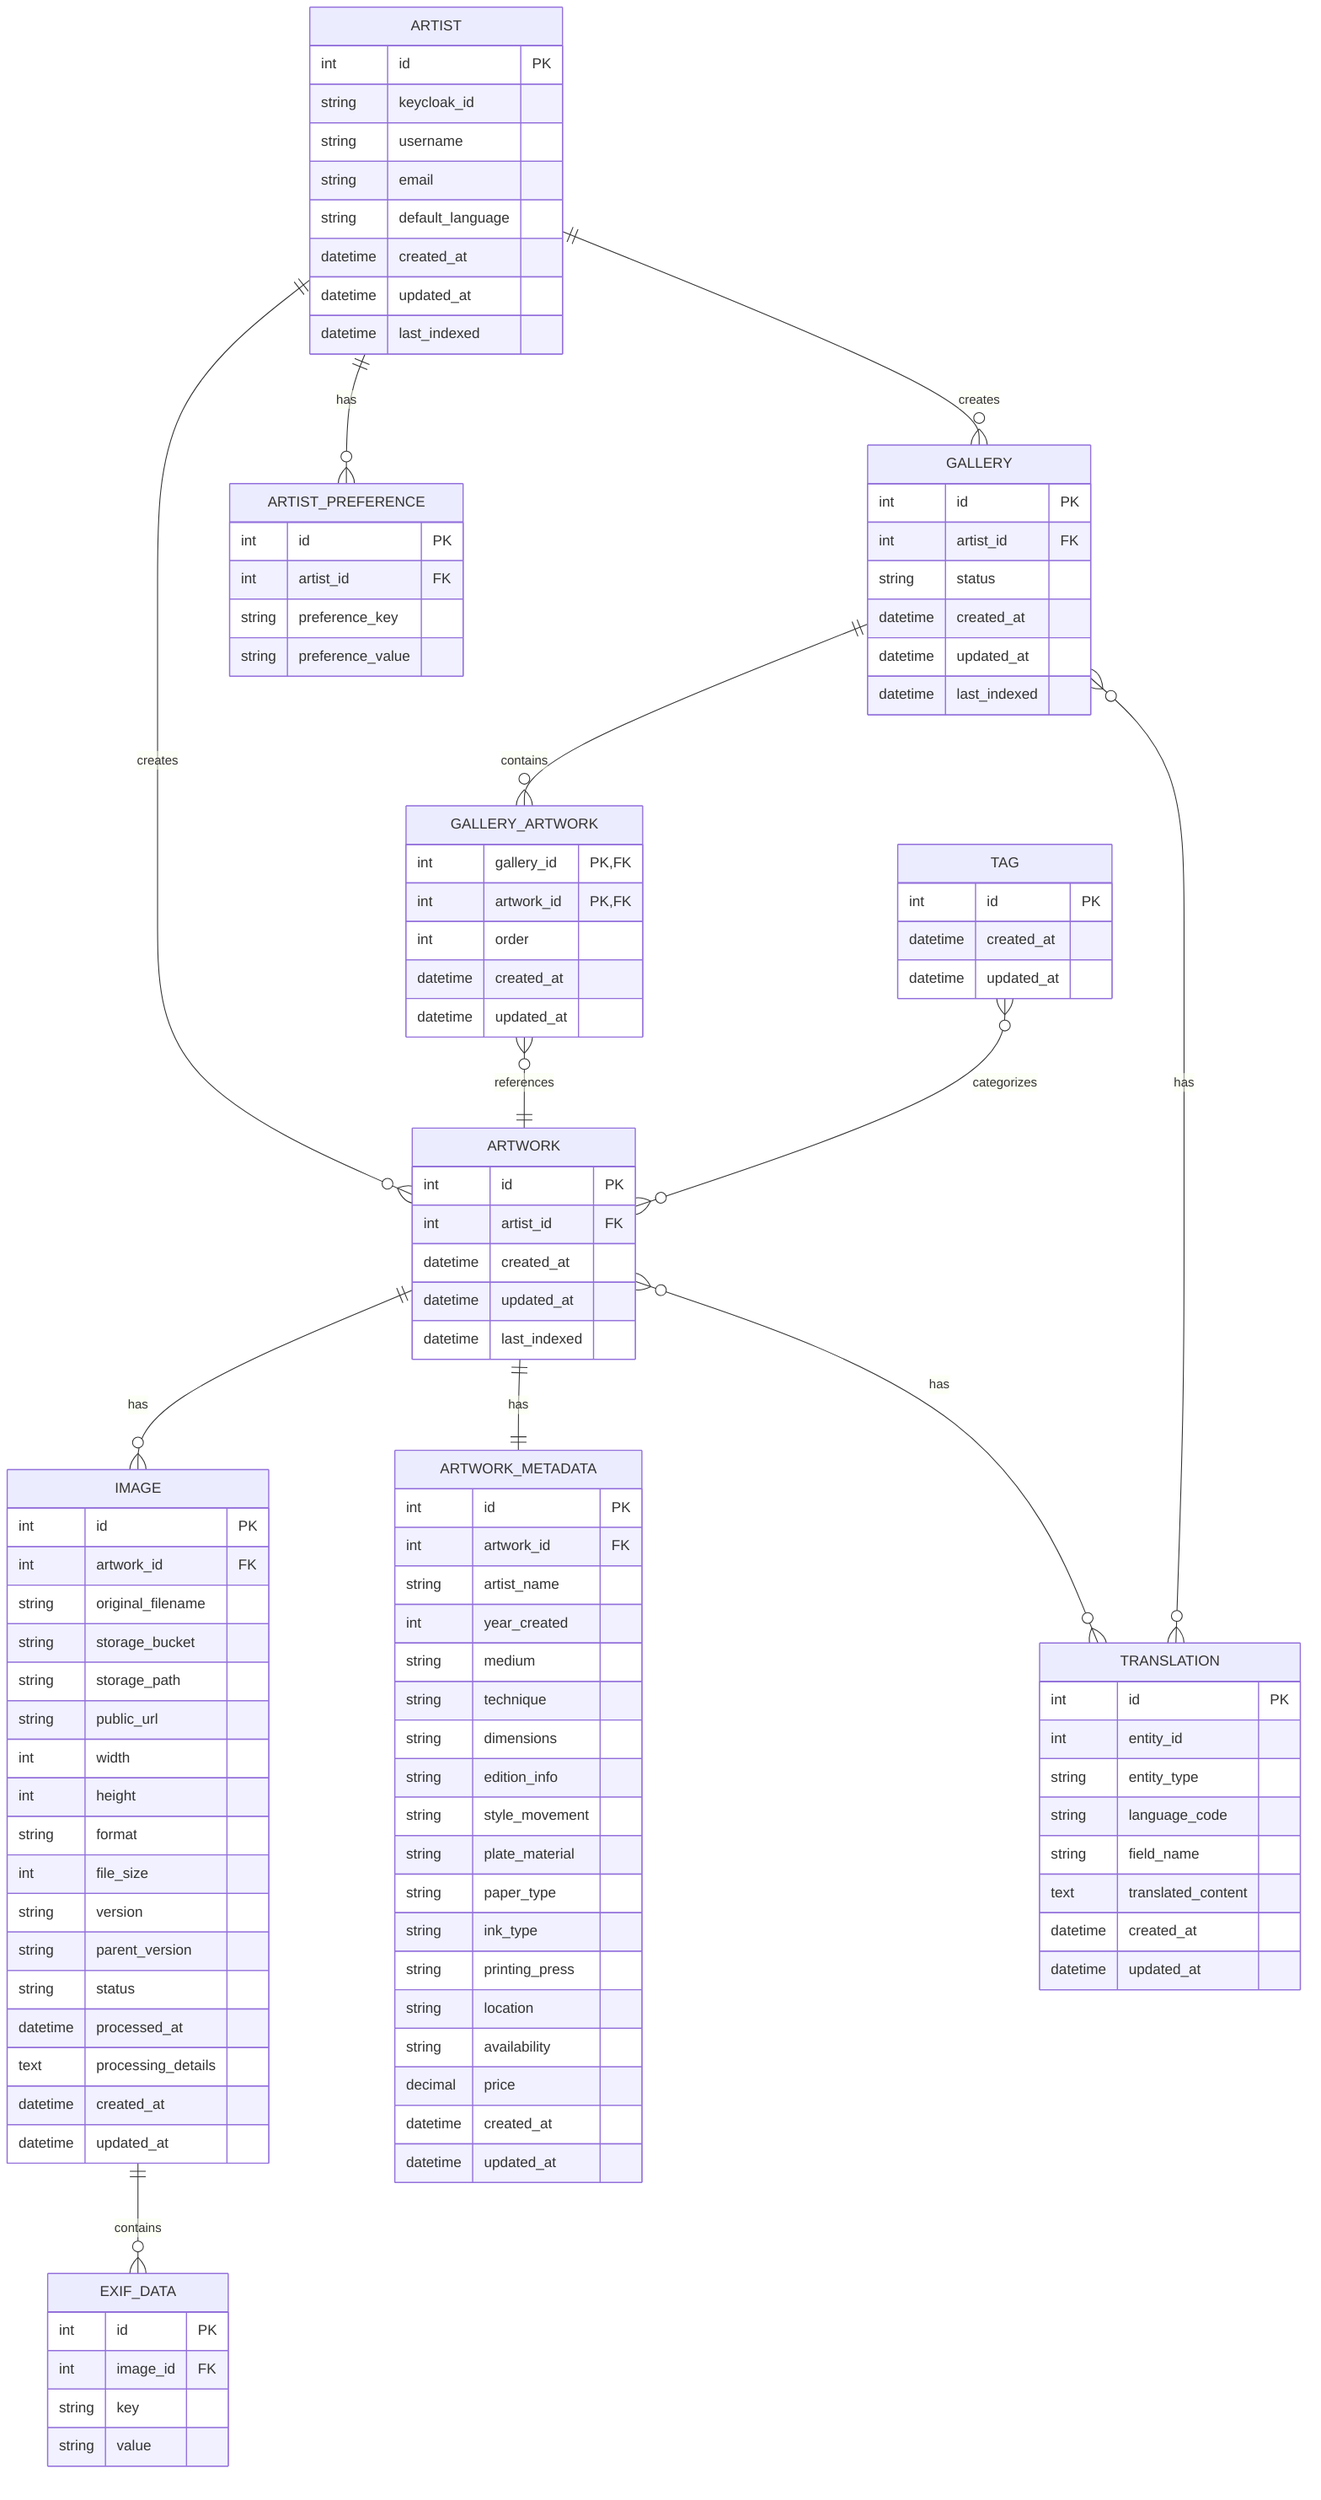 erDiagram
    ARTIST ||--o{ GALLERY : creates
    ARTIST ||--o{ ARTWORK : creates
    GALLERY ||--o{ GALLERY_ARTWORK : contains
    GALLERY_ARTWORK }o--|| ARTWORK : references
    ARTWORK ||--o{ IMAGE : has
    ARTWORK ||--|| ARTWORK_METADATA : has
    TAG }o--o{ ARTWORK : categorizes
    IMAGE ||--o{ EXIF_DATA : contains
    ARTIST ||--o{ ARTIST_PREFERENCE : has
    ARTWORK }o--o{ TRANSLATION : has
    GALLERY }o--o{ TRANSLATION : has

    ARTIST {
        int id PK
        string keycloak_id
        string username
        string email
        string default_language
        datetime created_at
        datetime updated_at
        datetime last_indexed
    }

    ARTIST_PREFERENCE {
        int id PK
        int artist_id FK
        string preference_key
        string preference_value
    }

    GALLERY {
        int id PK
        int artist_id FK
        string status
        datetime created_at
        datetime updated_at
        datetime last_indexed
    }

    GALLERY_ARTWORK {
        int gallery_id PK,FK
        int artwork_id PK,FK
        int order
        datetime created_at
        datetime updated_at
    }

    ARTWORK {
        int id PK
        int artist_id FK
        datetime created_at
        datetime updated_at
        datetime last_indexed
    }

    IMAGE {
        int id PK
        int artwork_id FK
        string original_filename
        string storage_bucket
        string storage_path
        string public_url
        int width
        int height
        string format
        int file_size
        string version
        string parent_version
        string status
        datetime processed_at
        text processing_details
        datetime created_at
        datetime updated_at
    }

    EXIF_DATA {
        int id PK
        int image_id FK
        string key
        string value
    }

    ARTWORK_METADATA {
        int id PK
        int artwork_id FK
        string artist_name
        int year_created
        string medium
        string technique
        string dimensions
        string edition_info
        string style_movement
        string plate_material
        string paper_type
        string ink_type
        string printing_press
        string location
        string availability
        decimal price
        datetime created_at
        datetime updated_at
    }

    TAG {
        int id PK
        datetime created_at
        datetime updated_at
    }

    TRANSLATION {
        int id PK
        int entity_id
        string entity_type
        string language_code
        string field_name
        text translated_content
        datetime created_at
        datetime updated_at
    }